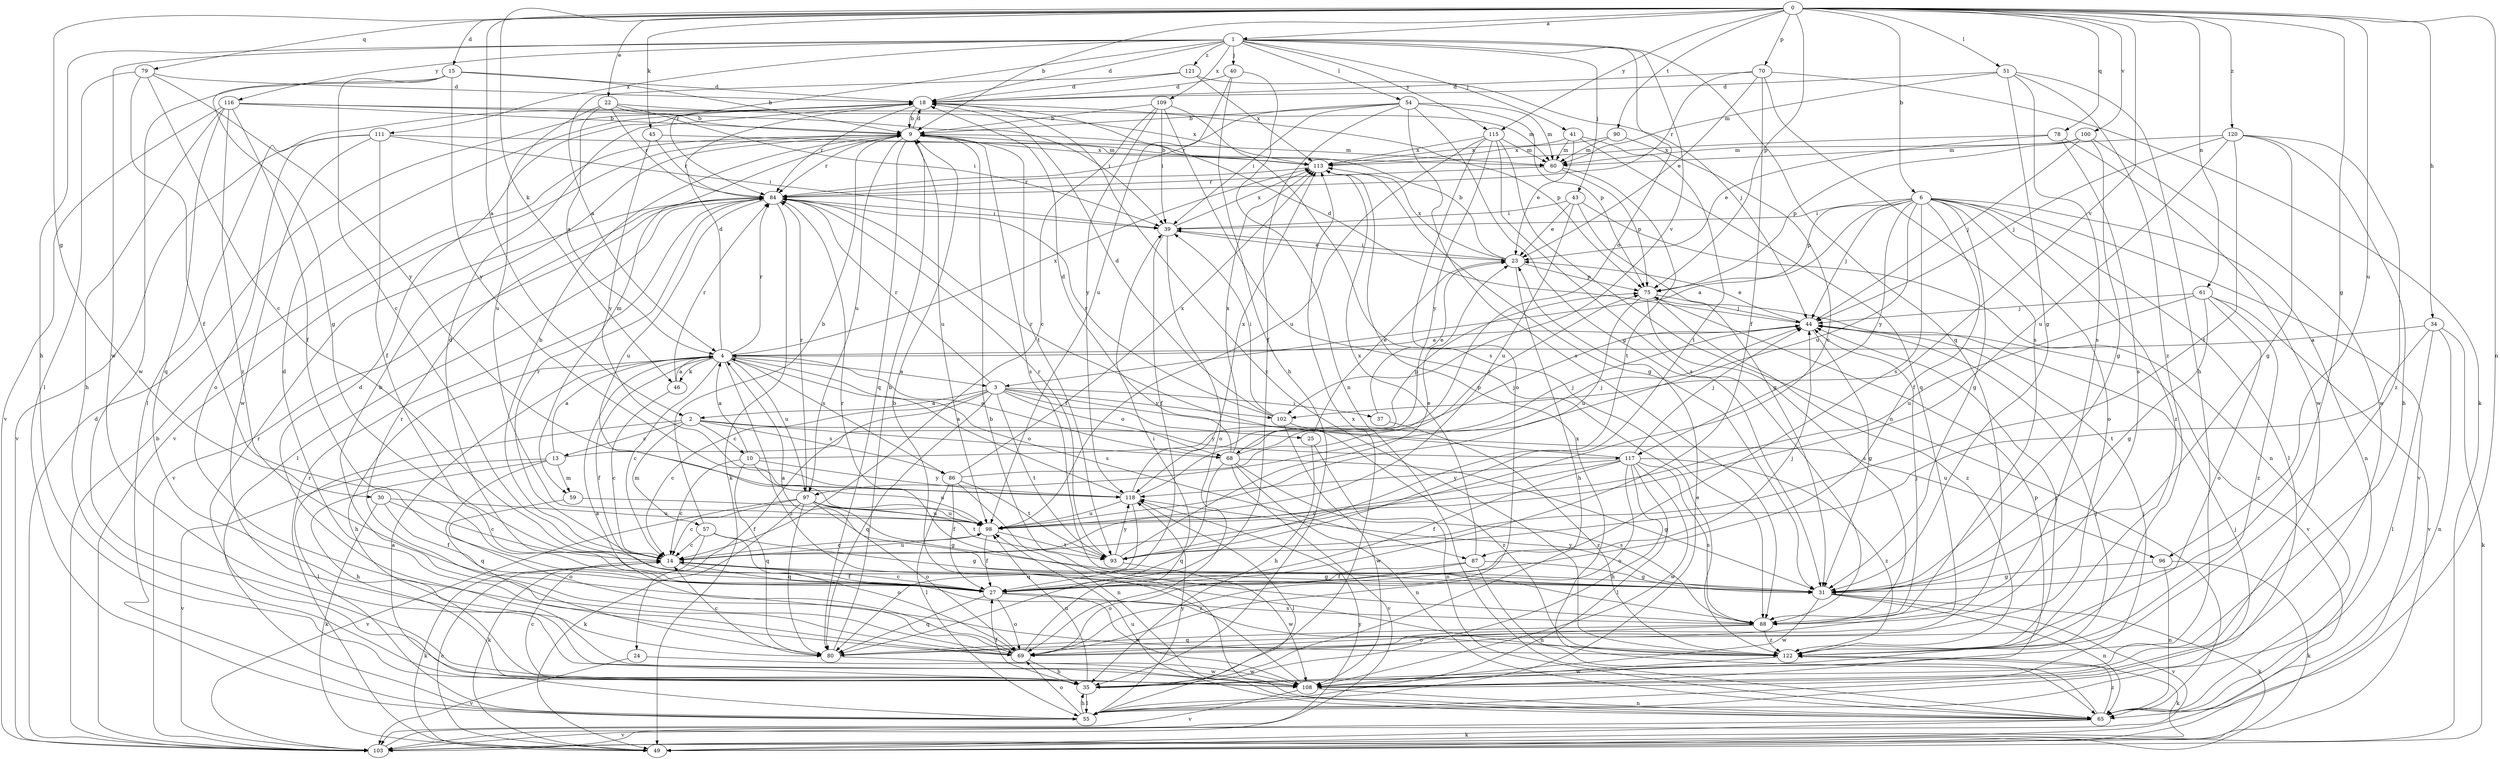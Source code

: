 strict digraph  {
0;
1;
2;
3;
4;
6;
9;
10;
13;
14;
15;
18;
22;
23;
24;
25;
27;
30;
31;
34;
35;
37;
39;
40;
41;
43;
44;
45;
46;
49;
51;
54;
55;
57;
59;
60;
61;
65;
68;
69;
70;
75;
78;
79;
80;
84;
86;
87;
88;
90;
93;
96;
97;
98;
100;
102;
103;
108;
109;
111;
113;
115;
116;
117;
118;
120;
121;
122;
0 -> 1  [label=a];
0 -> 2  [label=a];
0 -> 6  [label=b];
0 -> 9  [label=b];
0 -> 15  [label=d];
0 -> 22  [label=e];
0 -> 30  [label=g];
0 -> 31  [label=g];
0 -> 34  [label=h];
0 -> 45  [label=k];
0 -> 46  [label=k];
0 -> 51  [label=l];
0 -> 61  [label=n];
0 -> 65  [label=n];
0 -> 70  [label=p];
0 -> 75  [label=p];
0 -> 78  [label=q];
0 -> 79  [label=q];
0 -> 90  [label=t];
0 -> 96  [label=u];
0 -> 100  [label=v];
0 -> 102  [label=v];
0 -> 115  [label=y];
0 -> 120  [label=z];
1 -> 18  [label=d];
1 -> 35  [label=h];
1 -> 40  [label=j];
1 -> 41  [label=j];
1 -> 43  [label=j];
1 -> 54  [label=l];
1 -> 68  [label=o];
1 -> 80  [label=q];
1 -> 84  [label=r];
1 -> 102  [label=v];
1 -> 108  [label=w];
1 -> 109  [label=x];
1 -> 111  [label=x];
1 -> 115  [label=y];
1 -> 116  [label=y];
1 -> 121  [label=z];
2 -> 10  [label=c];
2 -> 13  [label=c];
2 -> 55  [label=l];
2 -> 57  [label=m];
2 -> 68  [label=o];
2 -> 86  [label=s];
2 -> 117  [label=y];
3 -> 2  [label=a];
3 -> 14  [label=c];
3 -> 24  [label=f];
3 -> 25  [label=f];
3 -> 37  [label=i];
3 -> 68  [label=o];
3 -> 80  [label=q];
3 -> 84  [label=r];
3 -> 93  [label=t];
3 -> 96  [label=u];
3 -> 102  [label=v];
4 -> 3  [label=a];
4 -> 14  [label=c];
4 -> 18  [label=d];
4 -> 27  [label=f];
4 -> 35  [label=h];
4 -> 46  [label=k];
4 -> 84  [label=r];
4 -> 86  [label=s];
4 -> 87  [label=s];
4 -> 97  [label=u];
4 -> 113  [label=x];
4 -> 122  [label=z];
6 -> 3  [label=a];
6 -> 27  [label=f];
6 -> 31  [label=g];
6 -> 39  [label=i];
6 -> 44  [label=j];
6 -> 55  [label=l];
6 -> 65  [label=n];
6 -> 69  [label=o];
6 -> 75  [label=p];
6 -> 87  [label=s];
6 -> 97  [label=u];
6 -> 103  [label=v];
6 -> 117  [label=y];
6 -> 122  [label=z];
9 -> 18  [label=d];
9 -> 59  [label=m];
9 -> 80  [label=q];
9 -> 84  [label=r];
9 -> 88  [label=s];
9 -> 93  [label=t];
9 -> 97  [label=u];
9 -> 98  [label=u];
9 -> 103  [label=v];
9 -> 113  [label=x];
10 -> 4  [label=a];
10 -> 14  [label=c];
10 -> 44  [label=j];
10 -> 80  [label=q];
10 -> 98  [label=u];
10 -> 118  [label=y];
13 -> 4  [label=a];
13 -> 35  [label=h];
13 -> 59  [label=m];
13 -> 75  [label=p];
13 -> 80  [label=q];
13 -> 103  [label=v];
14 -> 9  [label=b];
14 -> 27  [label=f];
14 -> 31  [label=g];
14 -> 49  [label=k];
14 -> 84  [label=r];
14 -> 98  [label=u];
14 -> 122  [label=z];
15 -> 9  [label=b];
15 -> 14  [label=c];
15 -> 18  [label=d];
15 -> 31  [label=g];
15 -> 108  [label=w];
15 -> 118  [label=y];
18 -> 9  [label=b];
18 -> 55  [label=l];
18 -> 75  [label=p];
18 -> 84  [label=r];
18 -> 122  [label=z];
22 -> 4  [label=a];
22 -> 9  [label=b];
22 -> 39  [label=i];
22 -> 84  [label=r];
22 -> 98  [label=u];
22 -> 113  [label=x];
23 -> 9  [label=b];
23 -> 35  [label=h];
23 -> 39  [label=i];
23 -> 75  [label=p];
23 -> 113  [label=x];
24 -> 103  [label=v];
24 -> 108  [label=w];
25 -> 23  [label=e];
25 -> 35  [label=h];
25 -> 65  [label=n];
27 -> 14  [label=c];
27 -> 18  [label=d];
27 -> 44  [label=j];
27 -> 69  [label=o];
27 -> 80  [label=q];
27 -> 88  [label=s];
27 -> 108  [label=w];
30 -> 14  [label=c];
30 -> 27  [label=f];
30 -> 49  [label=k];
30 -> 98  [label=u];
31 -> 4  [label=a];
31 -> 49  [label=k];
31 -> 65  [label=n];
31 -> 103  [label=v];
31 -> 108  [label=w];
31 -> 118  [label=y];
34 -> 4  [label=a];
34 -> 49  [label=k];
34 -> 55  [label=l];
34 -> 65  [label=n];
34 -> 93  [label=t];
35 -> 14  [label=c];
35 -> 27  [label=f];
35 -> 44  [label=j];
35 -> 55  [label=l];
35 -> 84  [label=r];
35 -> 98  [label=u];
35 -> 113  [label=x];
37 -> 23  [label=e];
37 -> 122  [label=z];
39 -> 23  [label=e];
39 -> 27  [label=f];
39 -> 69  [label=o];
39 -> 113  [label=x];
40 -> 18  [label=d];
40 -> 35  [label=h];
40 -> 65  [label=n];
40 -> 98  [label=u];
41 -> 23  [label=e];
41 -> 60  [label=m];
41 -> 80  [label=q];
41 -> 93  [label=t];
41 -> 113  [label=x];
43 -> 23  [label=e];
43 -> 31  [label=g];
43 -> 39  [label=i];
43 -> 65  [label=n];
43 -> 98  [label=u];
44 -> 4  [label=a];
44 -> 18  [label=d];
44 -> 23  [label=e];
44 -> 31  [label=g];
45 -> 60  [label=m];
45 -> 84  [label=r];
45 -> 118  [label=y];
46 -> 4  [label=a];
46 -> 14  [label=c];
46 -> 84  [label=r];
49 -> 14  [label=c];
49 -> 84  [label=r];
51 -> 18  [label=d];
51 -> 31  [label=g];
51 -> 35  [label=h];
51 -> 60  [label=m];
51 -> 88  [label=s];
51 -> 122  [label=z];
54 -> 9  [label=b];
54 -> 27  [label=f];
54 -> 31  [label=g];
54 -> 39  [label=i];
54 -> 60  [label=m];
54 -> 75  [label=p];
54 -> 84  [label=r];
54 -> 88  [label=s];
55 -> 4  [label=a];
55 -> 23  [label=e];
55 -> 35  [label=h];
55 -> 44  [label=j];
55 -> 69  [label=o];
55 -> 118  [label=y];
57 -> 9  [label=b];
57 -> 14  [label=c];
57 -> 31  [label=g];
57 -> 49  [label=k];
57 -> 69  [label=o];
59 -> 69  [label=o];
59 -> 98  [label=u];
60 -> 75  [label=p];
60 -> 84  [label=r];
60 -> 93  [label=t];
61 -> 31  [label=g];
61 -> 44  [label=j];
61 -> 69  [label=o];
61 -> 98  [label=u];
61 -> 103  [label=v];
61 -> 122  [label=z];
65 -> 9  [label=b];
65 -> 49  [label=k];
65 -> 98  [label=u];
65 -> 103  [label=v];
65 -> 113  [label=x];
65 -> 122  [label=z];
68 -> 4  [label=a];
68 -> 18  [label=d];
68 -> 31  [label=g];
68 -> 44  [label=j];
68 -> 65  [label=n];
68 -> 80  [label=q];
68 -> 88  [label=s];
68 -> 103  [label=v];
68 -> 113  [label=x];
69 -> 4  [label=a];
69 -> 9  [label=b];
69 -> 18  [label=d];
69 -> 35  [label=h];
69 -> 39  [label=i];
69 -> 84  [label=r];
70 -> 18  [label=d];
70 -> 23  [label=e];
70 -> 27  [label=f];
70 -> 49  [label=k];
70 -> 84  [label=r];
70 -> 88  [label=s];
75 -> 44  [label=j];
75 -> 88  [label=s];
75 -> 98  [label=u];
75 -> 103  [label=v];
75 -> 122  [label=z];
78 -> 23  [label=e];
78 -> 88  [label=s];
78 -> 108  [label=w];
78 -> 113  [label=x];
79 -> 14  [label=c];
79 -> 18  [label=d];
79 -> 27  [label=f];
79 -> 55  [label=l];
79 -> 118  [label=y];
80 -> 9  [label=b];
80 -> 14  [label=c];
80 -> 108  [label=w];
84 -> 39  [label=i];
84 -> 49  [label=k];
84 -> 55  [label=l];
84 -> 98  [label=u];
84 -> 103  [label=v];
86 -> 27  [label=f];
86 -> 44  [label=j];
86 -> 55  [label=l];
86 -> 65  [label=n];
86 -> 93  [label=t];
86 -> 113  [label=x];
87 -> 27  [label=f];
87 -> 31  [label=g];
87 -> 65  [label=n];
87 -> 69  [label=o];
87 -> 113  [label=x];
88 -> 44  [label=j];
88 -> 69  [label=o];
88 -> 80  [label=q];
88 -> 84  [label=r];
88 -> 122  [label=z];
90 -> 14  [label=c];
90 -> 60  [label=m];
90 -> 113  [label=x];
93 -> 23  [label=e];
93 -> 84  [label=r];
93 -> 108  [label=w];
93 -> 118  [label=y];
96 -> 31  [label=g];
96 -> 49  [label=k];
96 -> 65  [label=n];
97 -> 14  [label=c];
97 -> 31  [label=g];
97 -> 49  [label=k];
97 -> 69  [label=o];
97 -> 80  [label=q];
97 -> 84  [label=r];
97 -> 93  [label=t];
97 -> 98  [label=u];
97 -> 103  [label=v];
98 -> 14  [label=c];
98 -> 27  [label=f];
98 -> 93  [label=t];
100 -> 31  [label=g];
100 -> 44  [label=j];
100 -> 60  [label=m];
100 -> 75  [label=p];
100 -> 108  [label=w];
102 -> 18  [label=d];
102 -> 39  [label=i];
102 -> 84  [label=r];
102 -> 108  [label=w];
102 -> 122  [label=z];
103 -> 9  [label=b];
103 -> 18  [label=d];
103 -> 118  [label=y];
108 -> 9  [label=b];
108 -> 18  [label=d];
108 -> 44  [label=j];
108 -> 65  [label=n];
108 -> 75  [label=p];
108 -> 103  [label=v];
109 -> 9  [label=b];
109 -> 14  [label=c];
109 -> 39  [label=i];
109 -> 88  [label=s];
109 -> 118  [label=y];
109 -> 122  [label=z];
111 -> 27  [label=f];
111 -> 39  [label=i];
111 -> 60  [label=m];
111 -> 69  [label=o];
111 -> 103  [label=v];
111 -> 108  [label=w];
113 -> 9  [label=b];
113 -> 31  [label=g];
113 -> 84  [label=r];
115 -> 60  [label=m];
115 -> 65  [label=n];
115 -> 69  [label=o];
115 -> 88  [label=s];
115 -> 98  [label=u];
115 -> 113  [label=x];
115 -> 118  [label=y];
116 -> 9  [label=b];
116 -> 27  [label=f];
116 -> 35  [label=h];
116 -> 39  [label=i];
116 -> 60  [label=m];
116 -> 80  [label=q];
116 -> 103  [label=v];
116 -> 122  [label=z];
117 -> 14  [label=c];
117 -> 27  [label=f];
117 -> 35  [label=h];
117 -> 44  [label=j];
117 -> 55  [label=l];
117 -> 69  [label=o];
117 -> 84  [label=r];
117 -> 88  [label=s];
117 -> 108  [label=w];
117 -> 118  [label=y];
117 -> 122  [label=z];
118 -> 4  [label=a];
118 -> 55  [label=l];
118 -> 75  [label=p];
118 -> 80  [label=q];
118 -> 98  [label=u];
118 -> 113  [label=x];
120 -> 31  [label=g];
120 -> 35  [label=h];
120 -> 44  [label=j];
120 -> 60  [label=m];
120 -> 93  [label=t];
120 -> 98  [label=u];
120 -> 122  [label=z];
121 -> 4  [label=a];
121 -> 18  [label=d];
121 -> 44  [label=j];
121 -> 113  [label=x];
122 -> 44  [label=j];
122 -> 49  [label=k];
122 -> 108  [label=w];
}
